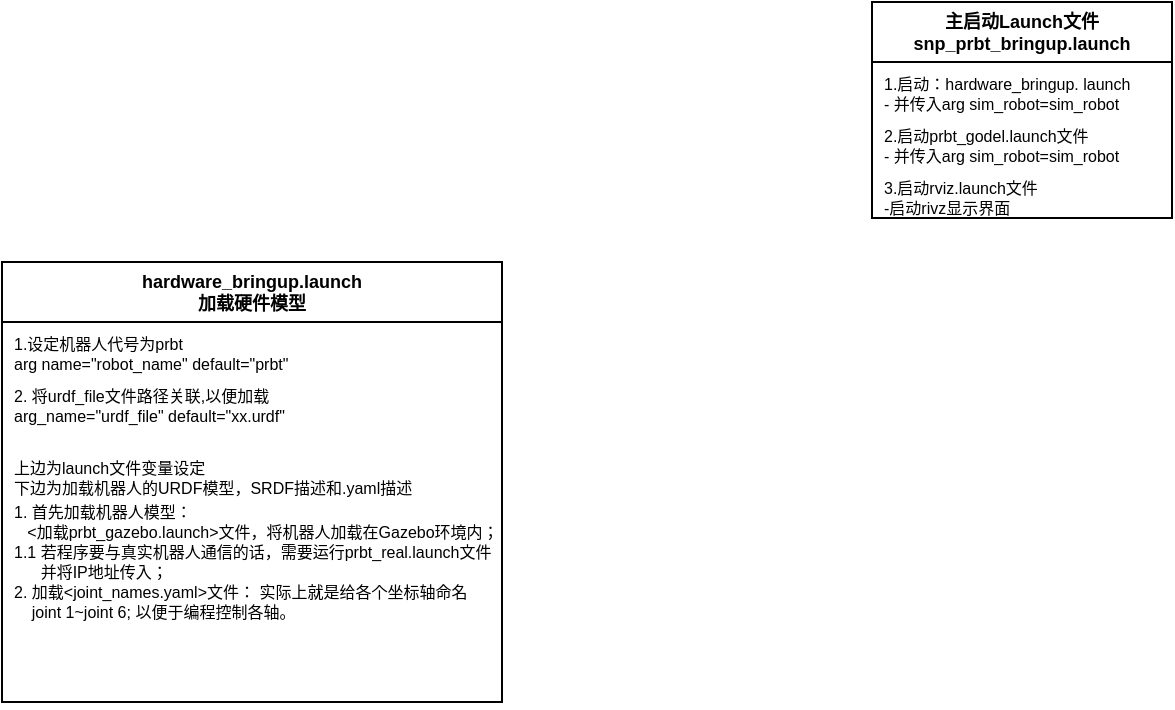 <mxfile version="13.6.5" type="github">
  <diagram name="Page-1" id="9f46799a-70d6-7492-0946-bef42562c5a5">
    <mxGraphModel dx="400" dy="448" grid="1" gridSize="10" guides="1" tooltips="1" connect="1" arrows="1" fold="1" page="1" pageScale="1" pageWidth="1100" pageHeight="850" background="#ffffff" math="0" shadow="0">
      <root>
        <mxCell id="0" />
        <mxCell id="1" parent="0" />
        <mxCell id="KAkbny95yHru2cI5Tnwd-2" value="主启动Launch文件&#xa;snp_prbt_bringup.launch" style="swimlane;fontStyle=1;childLayout=stackLayout;horizontal=1;startSize=30;fillColor=none;horizontalStack=0;resizeParent=1;resizeParentMax=0;resizeLast=0;collapsible=1;marginBottom=0;fontSize=9;" parent="1" vertex="1">
          <mxGeometry x="475" y="30" width="150" height="108" as="geometry">
            <mxRectangle x="510" y="200" width="90" height="26" as="alternateBounds" />
          </mxGeometry>
        </mxCell>
        <mxCell id="KAkbny95yHru2cI5Tnwd-3" value="1.启动：hardware_bringup. launch&#xa;- 并传入arg sim_robot=sim_robot" style="text;strokeColor=none;fillColor=none;align=left;verticalAlign=top;spacingLeft=4;spacingRight=4;overflow=hidden;rotatable=0;points=[[0,0.5],[1,0.5]];portConstraint=eastwest;fontSize=8;" parent="KAkbny95yHru2cI5Tnwd-2" vertex="1">
          <mxGeometry y="30" width="150" height="26" as="geometry" />
        </mxCell>
        <mxCell id="KAkbny95yHru2cI5Tnwd-4" value="2.启动prbt_godel.launch文件&#xa;- 并传入arg sim_robot=sim_robot" style="text;strokeColor=none;fillColor=none;align=left;verticalAlign=top;spacingLeft=4;spacingRight=4;overflow=hidden;rotatable=0;points=[[0,0.5],[1,0.5]];portConstraint=eastwest;fontSize=8;" parent="KAkbny95yHru2cI5Tnwd-2" vertex="1">
          <mxGeometry y="56" width="150" height="26" as="geometry" />
        </mxCell>
        <mxCell id="KAkbny95yHru2cI5Tnwd-5" value="3.启动rviz.launch文件&#xa;-启动rivz显示界面" style="text;strokeColor=none;fillColor=none;align=left;verticalAlign=top;spacingLeft=4;spacingRight=4;overflow=hidden;rotatable=0;points=[[0,0.5],[1,0.5]];portConstraint=eastwest;fontSize=8;" parent="KAkbny95yHru2cI5Tnwd-2" vertex="1">
          <mxGeometry y="82" width="150" height="26" as="geometry" />
        </mxCell>
        <mxCell id="o36uRRZI3loZWV72tVVz-1" value="hardware_bringup.launch&#xa;加载硬件模型" style="swimlane;fontStyle=1;childLayout=stackLayout;horizontal=1;startSize=30;fillColor=none;horizontalStack=0;resizeParent=1;resizeParentMax=0;resizeLast=0;collapsible=1;marginBottom=0;fontSize=9;" vertex="1" parent="1">
          <mxGeometry x="40" y="160" width="250" height="220" as="geometry">
            <mxRectangle x="510" y="200" width="90" height="26" as="alternateBounds" />
          </mxGeometry>
        </mxCell>
        <mxCell id="o36uRRZI3loZWV72tVVz-2" value="1.设定机器人代号为prbt&#xa;arg name=&quot;robot_name&quot; default=&quot;prbt&quot;" style="text;strokeColor=none;fillColor=none;align=left;verticalAlign=top;spacingLeft=4;spacingRight=4;overflow=hidden;rotatable=0;points=[[0,0.5],[1,0.5]];portConstraint=eastwest;fontSize=8;" vertex="1" parent="o36uRRZI3loZWV72tVVz-1">
          <mxGeometry y="30" width="250" height="26" as="geometry" />
        </mxCell>
        <mxCell id="o36uRRZI3loZWV72tVVz-7" value="2. 将urdf_file文件路径关联,以便加载&#xa;arg_name=&quot;urdf_file&quot; default=&quot;xx.urdf&quot;" style="text;strokeColor=none;fillColor=none;align=left;verticalAlign=top;spacingLeft=4;spacingRight=4;overflow=hidden;rotatable=0;points=[[0,0.5],[1,0.5]];portConstraint=eastwest;fontSize=8;" vertex="1" parent="o36uRRZI3loZWV72tVVz-1">
          <mxGeometry y="56" width="250" height="26" as="geometry" />
        </mxCell>
        <mxCell id="o36uRRZI3loZWV72tVVz-8" value="&#xa;上边为launch文件变量设定&#xa;下边为加载机器人的URDF模型，SRDF描述和.yaml描述" style="text;strokeColor=none;fillColor=none;align=left;verticalAlign=top;spacingLeft=4;spacingRight=4;overflow=hidden;rotatable=0;points=[[0,0.5],[1,0.5]];portConstraint=eastwest;fontSize=8;" vertex="1" parent="o36uRRZI3loZWV72tVVz-1">
          <mxGeometry y="82" width="250" height="32" as="geometry" />
        </mxCell>
        <mxCell id="o36uRRZI3loZWV72tVVz-13" value="1. 首先加载机器人模型：&#xa;   &lt;加载prbt_gazebo.launch&gt;文件，将机器人加载在Gazebo环境内；&#xa;1.1 若程序要与真实机器人通信的话，需要运行prbt_real.launch文件&#xa;      并将IP地址传入；&#xa;2. 加载&lt;joint_names.yaml&gt;文件： 实际上就是给各个坐标轴命名&#xa;    joint 1~joint 6; 以便于编程控制各轴。 &#xa;" style="text;strokeColor=none;fillColor=none;align=left;verticalAlign=top;spacingLeft=4;spacingRight=4;overflow=hidden;rotatable=0;points=[[0,0.5],[1,0.5]];portConstraint=eastwest;fontSize=8;" vertex="1" parent="o36uRRZI3loZWV72tVVz-1">
          <mxGeometry y="114" width="250" height="106" as="geometry" />
        </mxCell>
      </root>
    </mxGraphModel>
  </diagram>
</mxfile>
